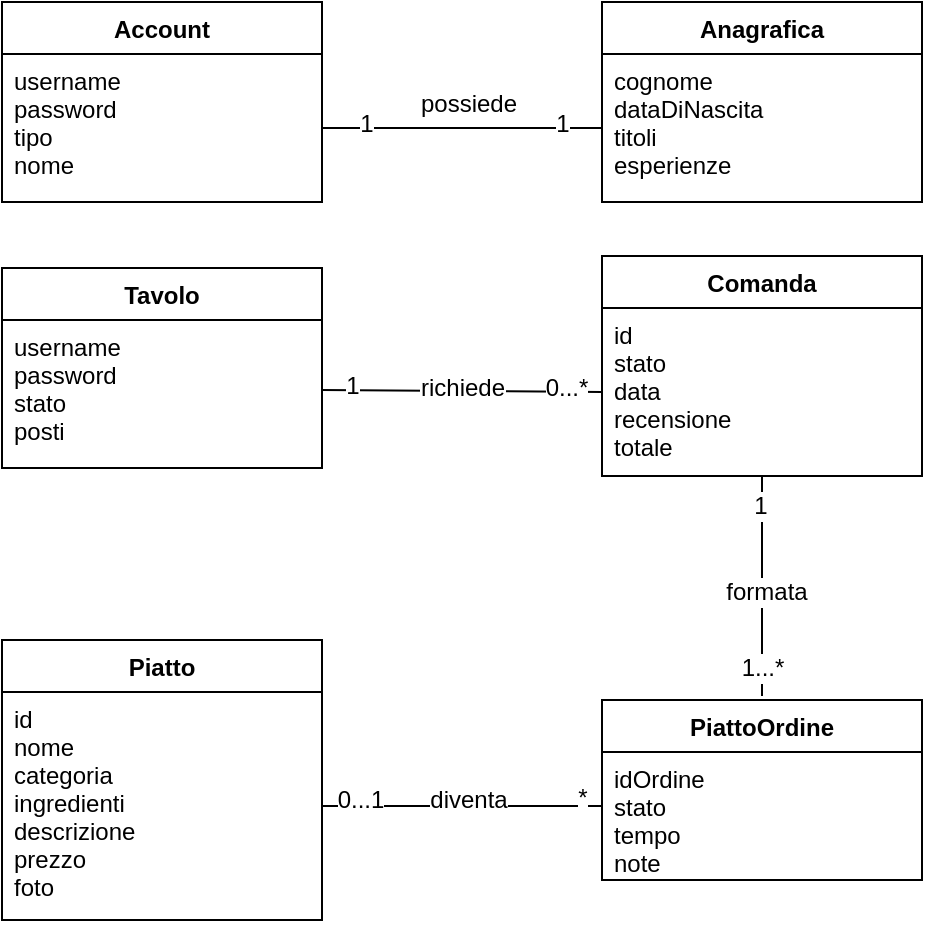 <mxfile version="12.4.8" type="device"><diagram name="Page-1" id="929967ad-93f9-6ef4-fab6-5d389245f69c"><mxGraphModel dx="1408" dy="748" grid="1" gridSize="10" guides="1" tooltips="1" connect="1" arrows="1" fold="1" page="1" pageScale="1.5" pageWidth="1169" pageHeight="826" background="none" math="0" shadow="0"><root><mxCell id="0" style=";html=1;"/><mxCell id="1" style=";html=1;" parent="0"/><mxCell id="ZNf7HRhNbKDynr3UNk32-26" value="Anagrafica" style="swimlane;fontStyle=1;align=center;verticalAlign=top;childLayout=stackLayout;horizontal=1;startSize=26;horizontalStack=0;resizeParent=1;resizeParentMax=0;resizeLast=0;collapsible=1;marginBottom=0;" parent="1" vertex="1"><mxGeometry x="850" y="557" width="160" height="100" as="geometry"/></mxCell><mxCell id="ZNf7HRhNbKDynr3UNk32-27" value="cognome&#10;dataDiNascita&#10;titoli&#10;esperienze" style="text;strokeColor=none;fillColor=none;align=left;verticalAlign=top;spacingLeft=4;spacingRight=4;overflow=hidden;rotatable=0;points=[[0,0.5],[1,0.5]];portConstraint=eastwest;" parent="ZNf7HRhNbKDynr3UNk32-26" vertex="1"><mxGeometry y="26" width="160" height="74" as="geometry"/></mxCell><mxCell id="ZNf7HRhNbKDynr3UNk32-30" value="Account" style="swimlane;fontStyle=1;align=center;verticalAlign=top;childLayout=stackLayout;horizontal=1;startSize=26;horizontalStack=0;resizeParent=1;resizeParentMax=0;resizeLast=0;collapsible=1;marginBottom=0;" parent="1" vertex="1"><mxGeometry x="550" y="557" width="160" height="100" as="geometry"/></mxCell><mxCell id="ZNf7HRhNbKDynr3UNk32-31" value="username&#10;password&#10;tipo&#10;nome" style="text;strokeColor=none;fillColor=none;align=left;verticalAlign=top;spacingLeft=4;spacingRight=4;overflow=hidden;rotatable=0;points=[[0,0.5],[1,0.5]];portConstraint=eastwest;" parent="ZNf7HRhNbKDynr3UNk32-30" vertex="1"><mxGeometry y="26" width="160" height="74" as="geometry"/></mxCell><mxCell id="ZNf7HRhNbKDynr3UNk32-34" value="Tavolo" style="swimlane;fontStyle=1;align=center;verticalAlign=top;childLayout=stackLayout;horizontal=1;startSize=26;horizontalStack=0;resizeParent=1;resizeParentMax=0;resizeLast=0;collapsible=1;marginBottom=0;" parent="1" vertex="1"><mxGeometry x="550" y="690" width="160" height="100" as="geometry"/></mxCell><mxCell id="ZNf7HRhNbKDynr3UNk32-35" value="username&#10;password&#10;stato&#10;posti" style="text;strokeColor=none;fillColor=none;align=left;verticalAlign=top;spacingLeft=4;spacingRight=4;overflow=hidden;rotatable=0;points=[[0,0.5],[1,0.5]];portConstraint=eastwest;" parent="ZNf7HRhNbKDynr3UNk32-34" vertex="1"><mxGeometry y="26" width="160" height="74" as="geometry"/></mxCell><mxCell id="ZNf7HRhNbKDynr3UNk32-38" style="edgeStyle=orthogonalEdgeStyle;rounded=0;orthogonalLoop=1;jettySize=auto;html=1;entryX=0;entryY=0.5;entryDx=0;entryDy=0;endArrow=none;endFill=0;" parent="1" source="ZNf7HRhNbKDynr3UNk32-31" target="ZNf7HRhNbKDynr3UNk32-27" edge="1"><mxGeometry relative="1" as="geometry"/></mxCell><mxCell id="ZNf7HRhNbKDynr3UNk32-41" value="1" style="text;html=1;align=center;verticalAlign=middle;resizable=0;points=[];;labelBackgroundColor=#ffffff;" parent="ZNf7HRhNbKDynr3UNk32-38" vertex="1" connectable="0"><mxGeometry x="-0.686" y="-1" relative="1" as="geometry"><mxPoint y="-3" as="offset"/></mxGeometry></mxCell><mxCell id="ZNf7HRhNbKDynr3UNk32-42" value="1" style="text;html=1;align=center;verticalAlign=middle;resizable=0;points=[];;labelBackgroundColor=#ffffff;" parent="ZNf7HRhNbKDynr3UNk32-38" vertex="1" connectable="0"><mxGeometry x="0.714" y="2" relative="1" as="geometry"><mxPoint as="offset"/></mxGeometry></mxCell><mxCell id="ZNf7HRhNbKDynr3UNk32-43" value="possiede" style="text;html=1;align=center;verticalAlign=middle;resizable=0;points=[];;autosize=1;" parent="1" vertex="1"><mxGeometry x="753" y="598" width="60" height="20" as="geometry"/></mxCell><mxCell id="ZNf7HRhNbKDynr3UNk32-44" value="Piatto" style="swimlane;fontStyle=1;align=center;verticalAlign=top;childLayout=stackLayout;horizontal=1;startSize=26;horizontalStack=0;resizeParent=1;resizeParentMax=0;resizeLast=0;collapsible=1;marginBottom=0;" parent="1" vertex="1"><mxGeometry x="550" y="876" width="160" height="140" as="geometry"/></mxCell><mxCell id="ZNf7HRhNbKDynr3UNk32-45" value="id&#10;nome&#10;categoria&#10;ingredienti&#10;descrizione&#10;prezzo&#10;foto" style="text;strokeColor=none;fillColor=none;align=left;verticalAlign=top;spacingLeft=4;spacingRight=4;overflow=hidden;rotatable=0;points=[[0,0.5],[1,0.5]];portConstraint=eastwest;" parent="ZNf7HRhNbKDynr3UNk32-44" vertex="1"><mxGeometry y="26" width="160" height="114" as="geometry"/></mxCell><mxCell id="ZNf7HRhNbKDynr3UNk32-48" value="PiattoOrdine" style="swimlane;fontStyle=1;align=center;verticalAlign=top;childLayout=stackLayout;horizontal=1;startSize=26;horizontalStack=0;resizeParent=1;resizeParentMax=0;resizeLast=0;collapsible=1;marginBottom=0;" parent="1" vertex="1"><mxGeometry x="850" y="906" width="160" height="90" as="geometry"/></mxCell><mxCell id="ZNf7HRhNbKDynr3UNk32-49" value="idOrdine&#10;stato&#10;tempo&#10;note" style="text;strokeColor=none;fillColor=none;align=left;verticalAlign=top;spacingLeft=4;spacingRight=4;overflow=hidden;rotatable=0;points=[[0,0.5],[1,0.5]];portConstraint=eastwest;" parent="ZNf7HRhNbKDynr3UNk32-48" vertex="1"><mxGeometry y="26" width="160" height="64" as="geometry"/></mxCell><mxCell id="ZNf7HRhNbKDynr3UNk32-54" style="edgeStyle=orthogonalEdgeStyle;rounded=0;orthogonalLoop=1;jettySize=auto;html=1;entryX=0;entryY=0.5;entryDx=0;entryDy=0;endArrow=none;endFill=0;" parent="1" source="ZNf7HRhNbKDynr3UNk32-45" target="ZNf7HRhNbKDynr3UNk32-49" edge="1"><mxGeometry relative="1" as="geometry"><Array as="points"><mxPoint x="850" y="959"/></Array></mxGeometry></mxCell><mxCell id="ZNf7HRhNbKDynr3UNk32-55" value="diventa" style="text;html=1;align=center;verticalAlign=middle;resizable=0;points=[];;labelBackgroundColor=#ffffff;" parent="ZNf7HRhNbKDynr3UNk32-54" vertex="1" connectable="0"><mxGeometry x="-0.171" y="3" relative="1" as="geometry"><mxPoint x="13" as="offset"/></mxGeometry></mxCell><mxCell id="ZNf7HRhNbKDynr3UNk32-57" value="0...1" style="text;html=1;align=center;verticalAlign=middle;resizable=0;points=[];;labelBackgroundColor=#ffffff;" parent="ZNf7HRhNbKDynr3UNk32-54" vertex="1" connectable="0"><mxGeometry x="-0.814" y="3" relative="1" as="geometry"><mxPoint x="5" as="offset"/></mxGeometry></mxCell><mxCell id="ZNf7HRhNbKDynr3UNk32-58" value="*" style="text;html=1;align=center;verticalAlign=middle;resizable=0;points=[];;labelBackgroundColor=#ffffff;" parent="ZNf7HRhNbKDynr3UNk32-54" vertex="1" connectable="0"><mxGeometry x="0.786" y="-1" relative="1" as="geometry"><mxPoint y="-5" as="offset"/></mxGeometry></mxCell><mxCell id="ZNf7HRhNbKDynr3UNk32-67" style="edgeStyle=orthogonalEdgeStyle;rounded=0;orthogonalLoop=1;jettySize=auto;html=1;entryX=0.5;entryY=0;entryDx=0;entryDy=0;endArrow=none;endFill=0;" parent="1" source="ZNf7HRhNbKDynr3UNk32-59" edge="1"><mxGeometry relative="1" as="geometry"><mxPoint x="930" y="904" as="targetPoint"/></mxGeometry></mxCell><mxCell id="ZNf7HRhNbKDynr3UNk32-68" value="formata" style="text;html=1;align=center;verticalAlign=middle;resizable=0;points=[];;labelBackgroundColor=#ffffff;" parent="ZNf7HRhNbKDynr3UNk32-67" vertex="1" connectable="0"><mxGeometry x="0.302" y="1" relative="1" as="geometry"><mxPoint y="-14" as="offset"/></mxGeometry></mxCell><mxCell id="ZNf7HRhNbKDynr3UNk32-69" value="1" style="text;html=1;align=center;verticalAlign=middle;resizable=0;points=[];;labelBackgroundColor=#ffffff;" parent="ZNf7HRhNbKDynr3UNk32-67" vertex="1" connectable="0"><mxGeometry x="-0.736" y="2" relative="1" as="geometry"><mxPoint x="-3" as="offset"/></mxGeometry></mxCell><mxCell id="ZNf7HRhNbKDynr3UNk32-70" value="1...*" style="text;html=1;align=center;verticalAlign=middle;resizable=0;points=[];;labelBackgroundColor=#ffffff;" parent="ZNf7HRhNbKDynr3UNk32-67" vertex="1" connectable="0"><mxGeometry x="0.736" relative="1" as="geometry"><mxPoint as="offset"/></mxGeometry></mxCell><mxCell id="ZNf7HRhNbKDynr3UNk32-59" value="Comanda" style="swimlane;fontStyle=1;align=center;verticalAlign=top;childLayout=stackLayout;horizontal=1;startSize=26;horizontalStack=0;resizeParent=1;resizeParentMax=0;resizeLast=0;collapsible=1;marginBottom=0;" parent="1" vertex="1"><mxGeometry x="850" y="684" width="160" height="110" as="geometry"/></mxCell><mxCell id="ZNf7HRhNbKDynr3UNk32-60" value="id&#10;stato&#10;data&#10;recensione&#10;totale" style="text;strokeColor=none;fillColor=none;align=left;verticalAlign=top;spacingLeft=4;spacingRight=4;overflow=hidden;rotatable=0;points=[[0,0.5],[1,0.5]];portConstraint=eastwest;" parent="ZNf7HRhNbKDynr3UNk32-59" vertex="1"><mxGeometry y="26" width="160" height="84" as="geometry"/></mxCell><mxCell id="ZNf7HRhNbKDynr3UNk32-63" style="edgeStyle=orthogonalEdgeStyle;rounded=0;orthogonalLoop=1;jettySize=auto;html=1;entryX=0;entryY=0.5;entryDx=0;entryDy=0;endArrow=none;endFill=0;" parent="1" target="ZNf7HRhNbKDynr3UNk32-60" edge="1"><mxGeometry relative="1" as="geometry"><mxPoint x="710" y="751" as="sourcePoint"/></mxGeometry></mxCell><mxCell id="ZNf7HRhNbKDynr3UNk32-64" value="richiede" style="text;html=1;align=center;verticalAlign=middle;resizable=0;points=[];;labelBackgroundColor=#ffffff;" parent="ZNf7HRhNbKDynr3UNk32-63" vertex="1" connectable="0"><mxGeometry x="0.243" y="-2" relative="1" as="geometry"><mxPoint x="-17" y="-4" as="offset"/></mxGeometry></mxCell><mxCell id="ZNf7HRhNbKDynr3UNk32-65" value="1" style="text;html=1;align=center;verticalAlign=middle;resizable=0;points=[];;labelBackgroundColor=#ffffff;" parent="ZNf7HRhNbKDynr3UNk32-63" vertex="1" connectable="0"><mxGeometry x="-0.786" y="2" relative="1" as="geometry"><mxPoint as="offset"/></mxGeometry></mxCell><mxCell id="ZNf7HRhNbKDynr3UNk32-66" value="0...*" style="text;html=1;align=center;verticalAlign=middle;resizable=0;points=[];;labelBackgroundColor=#ffffff;" parent="ZNf7HRhNbKDynr3UNk32-63" vertex="1" connectable="0"><mxGeometry x="0.743" relative="1" as="geometry"><mxPoint y="-2" as="offset"/></mxGeometry></mxCell></root></mxGraphModel></diagram></mxfile>
